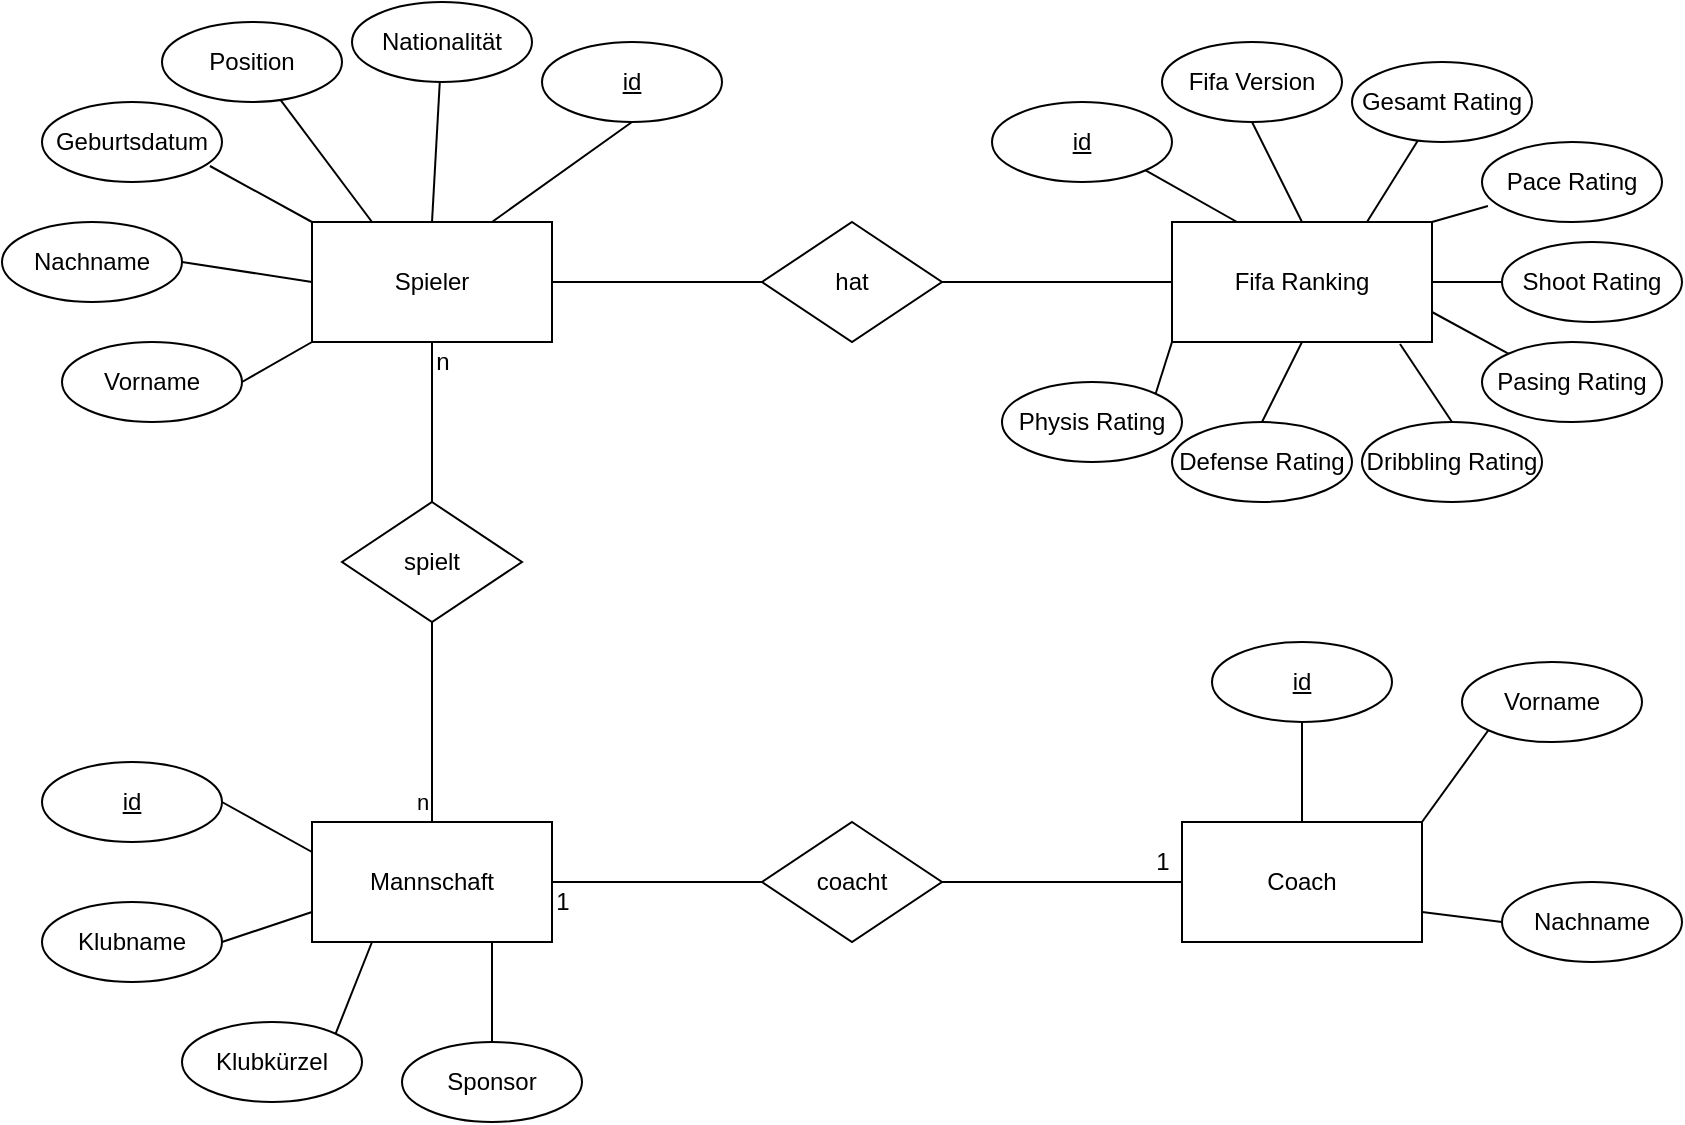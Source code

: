 <mxfile version="17.0.0" type="device"><diagram id="R2lEEEUBdFMjLlhIrx00" name="Page-1"><mxGraphModel dx="2272" dy="794" grid="1" gridSize="10" guides="1" tooltips="1" connect="1" arrows="1" fold="1" page="1" pageScale="1" pageWidth="850" pageHeight="1100" math="0" shadow="0" extFonts="Permanent Marker^https://fonts.googleapis.com/css?family=Permanent+Marker"><root><mxCell id="0"/><mxCell id="1" parent="0"/><mxCell id="ELOoB8tkDamPZ4o8loZo-3" value="Fifa Ranking" style="rounded=0;whiteSpace=wrap;html=1;" vertex="1" parent="1"><mxGeometry x="555" y="120" width="130" height="60" as="geometry"/></mxCell><mxCell id="ELOoB8tkDamPZ4o8loZo-4" value="Spieler" style="rounded=0;whiteSpace=wrap;html=1;" vertex="1" parent="1"><mxGeometry x="125" y="120" width="120" height="60" as="geometry"/></mxCell><mxCell id="ELOoB8tkDamPZ4o8loZo-5" value="Mannschaft" style="rounded=0;whiteSpace=wrap;html=1;" vertex="1" parent="1"><mxGeometry x="125" y="420" width="120" height="60" as="geometry"/></mxCell><mxCell id="ELOoB8tkDamPZ4o8loZo-6" value="Coach" style="rounded=0;whiteSpace=wrap;html=1;" vertex="1" parent="1"><mxGeometry x="560" y="420" width="120" height="60" as="geometry"/></mxCell><mxCell id="ELOoB8tkDamPZ4o8loZo-7" value="&lt;u&gt;id&lt;/u&gt;" style="ellipse;whiteSpace=wrap;html=1;" vertex="1" parent="1"><mxGeometry x="465" y="60" width="90" height="40" as="geometry"/></mxCell><mxCell id="ELOoB8tkDamPZ4o8loZo-8" value="&lt;u&gt;id&lt;/u&gt;" style="ellipse;whiteSpace=wrap;html=1;" vertex="1" parent="1"><mxGeometry x="575" y="330" width="90" height="40" as="geometry"/></mxCell><mxCell id="ELOoB8tkDamPZ4o8loZo-9" value="&lt;u&gt;id&lt;/u&gt;" style="ellipse;whiteSpace=wrap;html=1;" vertex="1" parent="1"><mxGeometry x="-10" y="390" width="90" height="40" as="geometry"/></mxCell><mxCell id="ELOoB8tkDamPZ4o8loZo-10" value="&lt;u&gt;id&lt;/u&gt;" style="ellipse;whiteSpace=wrap;html=1;" vertex="1" parent="1"><mxGeometry x="240" y="30" width="90" height="40" as="geometry"/></mxCell><mxCell id="ELOoB8tkDamPZ4o8loZo-12" value="" style="endArrow=none;html=1;rounded=0;entryX=0.5;entryY=1;entryDx=0;entryDy=0;exitX=0.75;exitY=0;exitDx=0;exitDy=0;" edge="1" parent="1" source="ELOoB8tkDamPZ4o8loZo-4" target="ELOoB8tkDamPZ4o8loZo-10"><mxGeometry width="50" height="50" relative="1" as="geometry"><mxPoint x="100" y="290" as="sourcePoint"/><mxPoint x="150" y="240" as="targetPoint"/></mxGeometry></mxCell><mxCell id="ELOoB8tkDamPZ4o8loZo-13" value="" style="endArrow=none;html=1;rounded=0;entryX=1;entryY=1;entryDx=0;entryDy=0;exitX=0.25;exitY=0;exitDx=0;exitDy=0;" edge="1" parent="1" source="ELOoB8tkDamPZ4o8loZo-3" target="ELOoB8tkDamPZ4o8loZo-7"><mxGeometry width="50" height="50" relative="1" as="geometry"><mxPoint x="440" y="210" as="sourcePoint"/><mxPoint x="490" y="160" as="targetPoint"/></mxGeometry></mxCell><mxCell id="ELOoB8tkDamPZ4o8loZo-14" value="" style="endArrow=none;html=1;rounded=0;entryX=0.5;entryY=1;entryDx=0;entryDy=0;exitX=0.5;exitY=0;exitDx=0;exitDy=0;" edge="1" parent="1" source="ELOoB8tkDamPZ4o8loZo-6" target="ELOoB8tkDamPZ4o8loZo-8"><mxGeometry width="50" height="50" relative="1" as="geometry"><mxPoint x="470" y="440" as="sourcePoint"/><mxPoint x="520" y="390" as="targetPoint"/></mxGeometry></mxCell><mxCell id="ELOoB8tkDamPZ4o8loZo-16" value="" style="endArrow=none;html=1;rounded=0;entryX=1;entryY=0.5;entryDx=0;entryDy=0;exitX=0;exitY=0.25;exitDx=0;exitDy=0;" edge="1" parent="1" source="ELOoB8tkDamPZ4o8loZo-5" target="ELOoB8tkDamPZ4o8loZo-9"><mxGeometry width="50" height="50" relative="1" as="geometry"><mxPoint x="30" y="540" as="sourcePoint"/><mxPoint x="80" y="490" as="targetPoint"/></mxGeometry></mxCell><mxCell id="ELOoB8tkDamPZ4o8loZo-17" value="spielt" style="rhombus;whiteSpace=wrap;html=1;" vertex="1" parent="1"><mxGeometry x="140" y="260" width="90" height="60" as="geometry"/></mxCell><mxCell id="ELOoB8tkDamPZ4o8loZo-18" value="" style="endArrow=none;html=1;rounded=0;entryX=0.5;entryY=1;entryDx=0;entryDy=0;exitX=0.5;exitY=0;exitDx=0;exitDy=0;" edge="1" parent="1" source="ELOoB8tkDamPZ4o8loZo-5" target="ELOoB8tkDamPZ4o8loZo-17"><mxGeometry width="50" height="50" relative="1" as="geometry"><mxPoint x="150" y="390" as="sourcePoint"/><mxPoint x="200" y="340" as="targetPoint"/></mxGeometry></mxCell><mxCell id="ELOoB8tkDamPZ4o8loZo-21" value="n" style="edgeLabel;html=1;align=center;verticalAlign=middle;resizable=0;points=[];" vertex="1" connectable="0" parent="ELOoB8tkDamPZ4o8loZo-18"><mxGeometry x="-0.52" y="1" relative="1" as="geometry"><mxPoint x="-4" y="14" as="offset"/></mxGeometry></mxCell><mxCell id="ELOoB8tkDamPZ4o8loZo-19" value="" style="endArrow=none;html=1;rounded=0;entryX=0.5;entryY=1;entryDx=0;entryDy=0;exitX=0.5;exitY=0;exitDx=0;exitDy=0;" edge="1" parent="1" source="ELOoB8tkDamPZ4o8loZo-17" target="ELOoB8tkDamPZ4o8loZo-4"><mxGeometry width="50" height="50" relative="1" as="geometry"><mxPoint x="90" y="320" as="sourcePoint"/><mxPoint x="140" y="270" as="targetPoint"/></mxGeometry></mxCell><mxCell id="ELOoB8tkDamPZ4o8loZo-20" value="n" style="text;html=1;align=center;verticalAlign=middle;resizable=0;points=[];autosize=1;strokeColor=none;fillColor=none;" vertex="1" parent="1"><mxGeometry x="180" y="180" width="20" height="20" as="geometry"/></mxCell><mxCell id="ELOoB8tkDamPZ4o8loZo-22" value="coacht" style="rhombus;whiteSpace=wrap;html=1;" vertex="1" parent="1"><mxGeometry x="350" y="420" width="90" height="60" as="geometry"/></mxCell><mxCell id="ELOoB8tkDamPZ4o8loZo-23" value="" style="endArrow=none;html=1;rounded=0;entryX=0;entryY=0.5;entryDx=0;entryDy=0;exitX=1;exitY=0.5;exitDx=0;exitDy=0;" edge="1" parent="1" source="ELOoB8tkDamPZ4o8loZo-5" target="ELOoB8tkDamPZ4o8loZo-22"><mxGeometry width="50" height="50" relative="1" as="geometry"><mxPoint x="190" y="590" as="sourcePoint"/><mxPoint x="240" y="540" as="targetPoint"/></mxGeometry></mxCell><mxCell id="ELOoB8tkDamPZ4o8loZo-24" value="" style="endArrow=none;html=1;rounded=0;entryX=0;entryY=0.5;entryDx=0;entryDy=0;" edge="1" parent="1" source="ELOoB8tkDamPZ4o8loZo-22" target="ELOoB8tkDamPZ4o8loZo-6"><mxGeometry width="50" height="50" relative="1" as="geometry"><mxPoint x="390" y="600" as="sourcePoint"/><mxPoint x="440" y="550" as="targetPoint"/></mxGeometry></mxCell><mxCell id="ELOoB8tkDamPZ4o8loZo-25" value="hat" style="rhombus;whiteSpace=wrap;html=1;" vertex="1" parent="1"><mxGeometry x="350" y="120" width="90" height="60" as="geometry"/></mxCell><mxCell id="ELOoB8tkDamPZ4o8loZo-26" value="" style="endArrow=none;html=1;rounded=0;exitX=1;exitY=0.5;exitDx=0;exitDy=0;entryX=0;entryY=0.5;entryDx=0;entryDy=0;" edge="1" parent="1" source="ELOoB8tkDamPZ4o8loZo-4" target="ELOoB8tkDamPZ4o8loZo-25"><mxGeometry width="50" height="50" relative="1" as="geometry"><mxPoint x="280" y="240" as="sourcePoint"/><mxPoint x="330" y="190" as="targetPoint"/></mxGeometry></mxCell><mxCell id="ELOoB8tkDamPZ4o8loZo-27" value="1" style="text;html=1;align=center;verticalAlign=middle;resizable=0;points=[];autosize=1;strokeColor=none;fillColor=none;" vertex="1" parent="1"><mxGeometry x="540" y="430" width="20" height="20" as="geometry"/></mxCell><mxCell id="ELOoB8tkDamPZ4o8loZo-28" value="1" style="text;html=1;align=center;verticalAlign=middle;resizable=0;points=[];autosize=1;strokeColor=none;fillColor=none;" vertex="1" parent="1"><mxGeometry x="240" y="450" width="20" height="20" as="geometry"/></mxCell><mxCell id="ELOoB8tkDamPZ4o8loZo-29" value="" style="endArrow=none;html=1;rounded=0;exitX=1;exitY=0.5;exitDx=0;exitDy=0;entryX=0;entryY=0.5;entryDx=0;entryDy=0;" edge="1" parent="1" source="ELOoB8tkDamPZ4o8loZo-25" target="ELOoB8tkDamPZ4o8loZo-3"><mxGeometry width="50" height="50" relative="1" as="geometry"><mxPoint x="510" y="230" as="sourcePoint"/><mxPoint x="560" y="180" as="targetPoint"/></mxGeometry></mxCell><mxCell id="ELOoB8tkDamPZ4o8loZo-30" value="Vorname" style="ellipse;whiteSpace=wrap;html=1;" vertex="1" parent="1"><mxGeometry x="700" y="340" width="90" height="40" as="geometry"/></mxCell><mxCell id="ELOoB8tkDamPZ4o8loZo-31" value="Nachname" style="ellipse;whiteSpace=wrap;html=1;" vertex="1" parent="1"><mxGeometry x="720" y="450" width="90" height="40" as="geometry"/></mxCell><mxCell id="ELOoB8tkDamPZ4o8loZo-33" value="" style="endArrow=none;html=1;rounded=0;exitX=1;exitY=0;exitDx=0;exitDy=0;entryX=0;entryY=1;entryDx=0;entryDy=0;" edge="1" parent="1" source="ELOoB8tkDamPZ4o8loZo-6" target="ELOoB8tkDamPZ4o8loZo-30"><mxGeometry width="50" height="50" relative="1" as="geometry"><mxPoint x="680" y="425" as="sourcePoint"/><mxPoint x="730" y="375" as="targetPoint"/></mxGeometry></mxCell><mxCell id="ELOoB8tkDamPZ4o8loZo-34" value="" style="endArrow=none;html=1;rounded=0;entryX=1;entryY=0.75;entryDx=0;entryDy=0;exitX=0;exitY=0.5;exitDx=0;exitDy=0;" edge="1" parent="1" source="ELOoB8tkDamPZ4o8loZo-31" target="ELOoB8tkDamPZ4o8loZo-6"><mxGeometry width="50" height="50" relative="1" as="geometry"><mxPoint x="320" y="590" as="sourcePoint"/><mxPoint x="370" y="540" as="targetPoint"/></mxGeometry></mxCell><mxCell id="ELOoB8tkDamPZ4o8loZo-35" value="Klubname" style="ellipse;whiteSpace=wrap;html=1;" vertex="1" parent="1"><mxGeometry x="-10" y="460" width="90" height="40" as="geometry"/></mxCell><mxCell id="ELOoB8tkDamPZ4o8loZo-36" value="Klubkürzel" style="ellipse;whiteSpace=wrap;html=1;" vertex="1" parent="1"><mxGeometry x="60" y="520" width="90" height="40" as="geometry"/></mxCell><mxCell id="ELOoB8tkDamPZ4o8loZo-37" value="Sponsor" style="ellipse;whiteSpace=wrap;html=1;" vertex="1" parent="1"><mxGeometry x="170" y="530" width="90" height="40" as="geometry"/></mxCell><mxCell id="ELOoB8tkDamPZ4o8loZo-39" value="" style="endArrow=none;html=1;rounded=0;entryX=1;entryY=0.5;entryDx=0;entryDy=0;exitX=0;exitY=0.75;exitDx=0;exitDy=0;" edge="1" parent="1" source="ELOoB8tkDamPZ4o8loZo-5" target="ELOoB8tkDamPZ4o8loZo-35"><mxGeometry width="50" height="50" relative="1" as="geometry"><mxPoint x="-220" y="500" as="sourcePoint"/><mxPoint x="-170" y="450" as="targetPoint"/></mxGeometry></mxCell><mxCell id="ELOoB8tkDamPZ4o8loZo-40" value="" style="endArrow=none;html=1;rounded=0;entryX=0.25;entryY=1;entryDx=0;entryDy=0;exitX=1;exitY=0;exitDx=0;exitDy=0;" edge="1" parent="1" source="ELOoB8tkDamPZ4o8loZo-36" target="ELOoB8tkDamPZ4o8loZo-5"><mxGeometry width="50" height="50" relative="1" as="geometry"><mxPoint x="-60" y="590" as="sourcePoint"/><mxPoint x="-10" y="540" as="targetPoint"/></mxGeometry></mxCell><mxCell id="ELOoB8tkDamPZ4o8loZo-41" value="" style="endArrow=none;html=1;rounded=0;entryX=0.75;entryY=1;entryDx=0;entryDy=0;" edge="1" parent="1" source="ELOoB8tkDamPZ4o8loZo-37" target="ELOoB8tkDamPZ4o8loZo-5"><mxGeometry width="50" height="50" relative="1" as="geometry"><mxPoint x="30" y="690" as="sourcePoint"/><mxPoint x="80" y="640" as="targetPoint"/></mxGeometry></mxCell><mxCell id="ELOoB8tkDamPZ4o8loZo-42" value="Vorname" style="ellipse;whiteSpace=wrap;html=1;" vertex="1" parent="1"><mxGeometry y="180" width="90" height="40" as="geometry"/></mxCell><mxCell id="ELOoB8tkDamPZ4o8loZo-43" value="Nachname" style="ellipse;whiteSpace=wrap;html=1;" vertex="1" parent="1"><mxGeometry x="-30" y="120" width="90" height="40" as="geometry"/></mxCell><mxCell id="ELOoB8tkDamPZ4o8loZo-44" value="Geburtsdatum" style="ellipse;whiteSpace=wrap;html=1;" vertex="1" parent="1"><mxGeometry x="-10" y="60" width="90" height="40" as="geometry"/></mxCell><mxCell id="ELOoB8tkDamPZ4o8loZo-45" value="Position" style="ellipse;whiteSpace=wrap;html=1;" vertex="1" parent="1"><mxGeometry x="50" y="20" width="90" height="40" as="geometry"/></mxCell><mxCell id="ELOoB8tkDamPZ4o8loZo-46" value="Nationalität" style="ellipse;whiteSpace=wrap;html=1;" vertex="1" parent="1"><mxGeometry x="145" y="10" width="90" height="40" as="geometry"/></mxCell><mxCell id="ELOoB8tkDamPZ4o8loZo-47" value="" style="endArrow=none;html=1;rounded=0;entryX=0;entryY=1;entryDx=0;entryDy=0;exitX=1;exitY=0.5;exitDx=0;exitDy=0;" edge="1" parent="1" source="ELOoB8tkDamPZ4o8loZo-42" target="ELOoB8tkDamPZ4o8loZo-4"><mxGeometry width="50" height="50" relative="1" as="geometry"><mxPoint x="-20" y="340" as="sourcePoint"/><mxPoint x="30" y="290" as="targetPoint"/></mxGeometry></mxCell><mxCell id="ELOoB8tkDamPZ4o8loZo-48" value="" style="endArrow=none;html=1;rounded=0;entryX=0;entryY=0.5;entryDx=0;entryDy=0;exitX=1;exitY=0.5;exitDx=0;exitDy=0;" edge="1" parent="1" source="ELOoB8tkDamPZ4o8loZo-43" target="ELOoB8tkDamPZ4o8loZo-4"><mxGeometry width="50" height="50" relative="1" as="geometry"><mxPoint x="-80" y="360" as="sourcePoint"/><mxPoint x="-30" y="310" as="targetPoint"/></mxGeometry></mxCell><mxCell id="ELOoB8tkDamPZ4o8loZo-49" value="" style="endArrow=none;html=1;rounded=0;entryX=0;entryY=0;entryDx=0;entryDy=0;exitX=0.933;exitY=0.8;exitDx=0;exitDy=0;exitPerimeter=0;" edge="1" parent="1" source="ELOoB8tkDamPZ4o8loZo-44" target="ELOoB8tkDamPZ4o8loZo-4"><mxGeometry width="50" height="50" relative="1" as="geometry"><mxPoint x="100" y="310" as="sourcePoint"/><mxPoint x="150" y="260" as="targetPoint"/></mxGeometry></mxCell><mxCell id="ELOoB8tkDamPZ4o8loZo-50" value="" style="endArrow=none;html=1;rounded=0;entryX=0.25;entryY=0;entryDx=0;entryDy=0;" edge="1" parent="1" source="ELOoB8tkDamPZ4o8loZo-45" target="ELOoB8tkDamPZ4o8loZo-4"><mxGeometry width="50" height="50" relative="1" as="geometry"><mxPoint x="80" y="300" as="sourcePoint"/><mxPoint x="130" y="250" as="targetPoint"/></mxGeometry></mxCell><mxCell id="ELOoB8tkDamPZ4o8loZo-51" value="" style="endArrow=none;html=1;rounded=0;entryX=0.5;entryY=0;entryDx=0;entryDy=0;" edge="1" parent="1" source="ELOoB8tkDamPZ4o8loZo-46" target="ELOoB8tkDamPZ4o8loZo-4"><mxGeometry width="50" height="50" relative="1" as="geometry"><mxPoint x="30" y="350" as="sourcePoint"/><mxPoint x="80" y="300" as="targetPoint"/></mxGeometry></mxCell><mxCell id="ELOoB8tkDamPZ4o8loZo-52" value="Fifa Version" style="ellipse;whiteSpace=wrap;html=1;" vertex="1" parent="1"><mxGeometry x="550" y="30" width="90" height="40" as="geometry"/></mxCell><mxCell id="ELOoB8tkDamPZ4o8loZo-53" value="Gesamt Rating" style="ellipse;whiteSpace=wrap;html=1;" vertex="1" parent="1"><mxGeometry x="645" y="40" width="90" height="40" as="geometry"/></mxCell><mxCell id="ELOoB8tkDamPZ4o8loZo-54" value="Pace Rating" style="ellipse;whiteSpace=wrap;html=1;" vertex="1" parent="1"><mxGeometry x="710" y="80" width="90" height="40" as="geometry"/></mxCell><mxCell id="ELOoB8tkDamPZ4o8loZo-55" value="Shoot Rating" style="ellipse;whiteSpace=wrap;html=1;" vertex="1" parent="1"><mxGeometry x="720" y="130" width="90" height="40" as="geometry"/></mxCell><mxCell id="ELOoB8tkDamPZ4o8loZo-57" value="Pasing Rating" style="ellipse;whiteSpace=wrap;html=1;" vertex="1" parent="1"><mxGeometry x="710" y="180" width="90" height="40" as="geometry"/></mxCell><mxCell id="ELOoB8tkDamPZ4o8loZo-58" value="Dribbling Rating" style="ellipse;whiteSpace=wrap;html=1;" vertex="1" parent="1"><mxGeometry x="650" y="220" width="90" height="40" as="geometry"/></mxCell><mxCell id="ELOoB8tkDamPZ4o8loZo-59" value="Defense Rating" style="ellipse;whiteSpace=wrap;html=1;" vertex="1" parent="1"><mxGeometry x="555" y="220" width="90" height="40" as="geometry"/></mxCell><mxCell id="ELOoB8tkDamPZ4o8loZo-60" value="Physis Rating" style="ellipse;whiteSpace=wrap;html=1;" vertex="1" parent="1"><mxGeometry x="470" y="200" width="90" height="40" as="geometry"/></mxCell><mxCell id="ELOoB8tkDamPZ4o8loZo-61" value="" style="endArrow=none;html=1;rounded=0;entryX=1;entryY=0;entryDx=0;entryDy=0;exitX=0;exitY=1;exitDx=0;exitDy=0;" edge="1" parent="1" source="ELOoB8tkDamPZ4o8loZo-3" target="ELOoB8tkDamPZ4o8loZo-60"><mxGeometry width="50" height="50" relative="1" as="geometry"><mxPoint x="430" y="340" as="sourcePoint"/><mxPoint x="480" y="290" as="targetPoint"/></mxGeometry></mxCell><mxCell id="ELOoB8tkDamPZ4o8loZo-62" value="" style="endArrow=none;html=1;rounded=0;entryX=0.5;entryY=1;entryDx=0;entryDy=0;exitX=0.5;exitY=0;exitDx=0;exitDy=0;" edge="1" parent="1" source="ELOoB8tkDamPZ4o8loZo-59" target="ELOoB8tkDamPZ4o8loZo-3"><mxGeometry width="50" height="50" relative="1" as="geometry"><mxPoint x="370" y="340" as="sourcePoint"/><mxPoint x="420" y="290" as="targetPoint"/></mxGeometry></mxCell><mxCell id="ELOoB8tkDamPZ4o8loZo-63" value="" style="endArrow=none;html=1;rounded=0;entryX=0.5;entryY=0;entryDx=0;entryDy=0;exitX=0.877;exitY=1.017;exitDx=0;exitDy=0;exitPerimeter=0;" edge="1" parent="1" source="ELOoB8tkDamPZ4o8loZo-3" target="ELOoB8tkDamPZ4o8loZo-58"><mxGeometry width="50" height="50" relative="1" as="geometry"><mxPoint x="460" y="360" as="sourcePoint"/><mxPoint x="510" y="310" as="targetPoint"/></mxGeometry></mxCell><mxCell id="ELOoB8tkDamPZ4o8loZo-64" value="" style="endArrow=none;html=1;rounded=0;entryX=0;entryY=0;entryDx=0;entryDy=0;exitX=1;exitY=0.75;exitDx=0;exitDy=0;" edge="1" parent="1" source="ELOoB8tkDamPZ4o8loZo-3" target="ELOoB8tkDamPZ4o8loZo-57"><mxGeometry width="50" height="50" relative="1" as="geometry"><mxPoint x="420" y="330" as="sourcePoint"/><mxPoint x="470" y="280" as="targetPoint"/></mxGeometry></mxCell><mxCell id="ELOoB8tkDamPZ4o8loZo-65" value="" style="endArrow=none;html=1;rounded=0;entryX=0;entryY=0.5;entryDx=0;entryDy=0;exitX=1;exitY=0.5;exitDx=0;exitDy=0;" edge="1" parent="1" source="ELOoB8tkDamPZ4o8loZo-3" target="ELOoB8tkDamPZ4o8loZo-55"><mxGeometry width="50" height="50" relative="1" as="geometry"><mxPoint x="670" y="200" as="sourcePoint"/><mxPoint x="720" y="150" as="targetPoint"/></mxGeometry></mxCell><mxCell id="ELOoB8tkDamPZ4o8loZo-66" value="" style="endArrow=none;html=1;rounded=0;entryX=0.033;entryY=0.8;entryDx=0;entryDy=0;entryPerimeter=0;exitX=1;exitY=0;exitDx=0;exitDy=0;" edge="1" parent="1" source="ELOoB8tkDamPZ4o8loZo-3" target="ELOoB8tkDamPZ4o8loZo-54"><mxGeometry width="50" height="50" relative="1" as="geometry"><mxPoint x="370" y="300" as="sourcePoint"/><mxPoint x="420" y="250" as="targetPoint"/></mxGeometry></mxCell><mxCell id="ELOoB8tkDamPZ4o8loZo-67" value="" style="endArrow=none;html=1;rounded=0;exitX=0.75;exitY=0;exitDx=0;exitDy=0;" edge="1" parent="1" source="ELOoB8tkDamPZ4o8loZo-3" target="ELOoB8tkDamPZ4o8loZo-53"><mxGeometry width="50" height="50" relative="1" as="geometry"><mxPoint x="340" y="310" as="sourcePoint"/><mxPoint x="390" y="260" as="targetPoint"/></mxGeometry></mxCell><mxCell id="ELOoB8tkDamPZ4o8loZo-68" value="" style="endArrow=none;html=1;rounded=0;entryX=0.5;entryY=1;entryDx=0;entryDy=0;exitX=0.5;exitY=0;exitDx=0;exitDy=0;" edge="1" parent="1" source="ELOoB8tkDamPZ4o8loZo-3" target="ELOoB8tkDamPZ4o8loZo-52"><mxGeometry width="50" height="50" relative="1" as="geometry"><mxPoint x="390" y="330" as="sourcePoint"/><mxPoint x="440" y="280" as="targetPoint"/></mxGeometry></mxCell></root></mxGraphModel></diagram></mxfile>